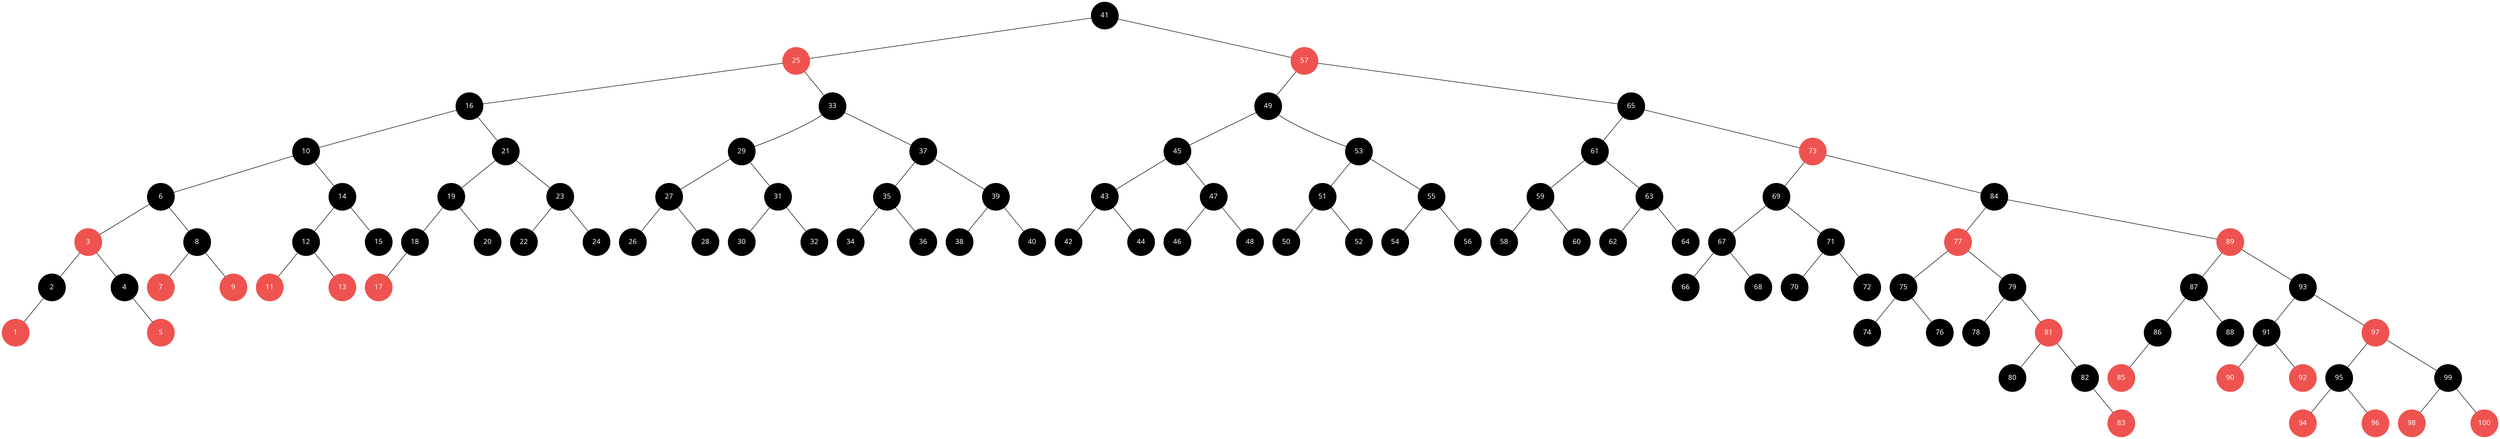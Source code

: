 digraph {
	graph [fontname=InputMono]
	node [shape=circle]
	node [style=filled]
	node [color=black]
	node [fixedsize=true]
	node [height=0.75]
	node [width=0.75]
	node [fontcolor=white]
	node [fontname=InputMono]
	edge [arrowhead=none]
	edge [style=filled]
	edge [weight=10]
	edge [color=black]
	node [color=black]
	41
	edge [weight=10]
	edge [color=black]
	node [color="#ef5350"]
	25
		41 -> 25
	edge [weight=100]
	edge [color=white]
	node [color=white]
	"[41"
		41 -> "[41"
	edge [weight=10]
	edge [color=black]
	node [color="#ef5350"]
	57
		41 -> 57
	edge [weight=10]
	edge [color=black]
	node [color=black]
	49
		57 -> 49
	edge [weight=100]
	edge [color=white]
	node [color=white]
	"[57"
		57 -> "[57"
	edge [weight=10]
	edge [color=black]
	node [color=black]
	65
		57 -> 65
	edge [weight=10]
	edge [color=black]
	node [color=black]
	61
		65 -> 61
	edge [weight=100]
	edge [color=white]
	node [color=white]
	"[65"
		65 -> "[65"
	edge [weight=10]
	edge [color=black]
	node [color="#ef5350"]
	73
		65 -> 73
	edge [weight=10]
	edge [color=black]
	node [color=black]
	69
		73 -> 69
	edge [weight=100]
	edge [color=white]
	node [color=white]
	"[73"
		73 -> "[73"
	edge [weight=10]
	edge [color=black]
	node [color=black]
	84
		73 -> 84
	edge [weight=10]
	edge [color=black]
	node [color="#ef5350"]
	77
		84 -> 77
	edge [weight=100]
	edge [color=white]
	node [color=white]
	"[84"
		84 -> "[84"
	edge [weight=10]
	edge [color=black]
	node [color="#ef5350"]
	89
		84 -> 89
	edge [weight=10]
	edge [color=black]
	node [color=black]
	87
		89 -> 87
	edge [weight=100]
	edge [color=white]
	node [color=white]
	"[89"
		89 -> "[89"
	edge [weight=10]
	edge [color=black]
	node [color=black]
	93
		89 -> 93
	edge [weight=10]
	edge [color=black]
	node [color=black]
	91
		93 -> 91
	edge [weight=100]
	edge [color=white]
	node [color=white]
	"[93"
		93 -> "[93"
	edge [weight=10]
	edge [color=black]
	node [color="#ef5350"]
	97
		93 -> 97
	edge [weight=10]
	edge [color=black]
	node [color=black]
	95
		97 -> 95
	edge [weight=100]
	edge [color=white]
	node [color=white]
	"[97"
		97 -> "[97"
	edge [weight=10]
	edge [color=black]
	node [color=black]
	99
		97 -> 99
	edge [weight=10]
	edge [color=black]
	node [color="#ef5350"]
	98
		99 -> 98
	edge [weight=100]
	edge [color=white]
	node [color=white]
	"[99"
		99 -> "[99"
	edge [weight=10]
	edge [color=black]
	node [color="#ef5350"]
	100
		99 -> 100
	edge [weight=10]
	edge [color=black]
	node [color="#ef5350"]
	94
		95 -> 94
	edge [weight=100]
	edge [color=white]
	node [color=white]
	"[95"
		95 -> "[95"
	edge [weight=10]
	edge [color=black]
	node [color="#ef5350"]
	96
		95 -> 96
	edge [weight=10]
	edge [color=black]
	node [color="#ef5350"]
	90
		91 -> 90
	edge [weight=100]
	edge [color=white]
	node [color=white]
	"[91"
		91 -> "[91"
	edge [weight=10]
	edge [color=black]
	node [color="#ef5350"]
	92
		91 -> 92
	edge [weight=10]
	edge [color=black]
	node [color=black]
	86
		87 -> 86
	edge [weight=100]
	edge [color=white]
	node [color=white]
	"[87"
		87 -> "[87"
	edge [weight=10]
	edge [color=black]
	node [color=black]
	88
		87 -> 88
	edge [weight=10]
	edge [color=black]
	node [color="#ef5350"]
	85
		86 -> 85
	edge [weight=100]
	edge [color=white]
	node [color=white]
	"]86"
		86 -> "]86"
	edge [weight=10]
	edge [color=black]
	node [color=black]
	75
		77 -> 75
	edge [weight=100]
	edge [color=white]
	node [color=white]
	"[77"
		77 -> "[77"
	edge [weight=10]
	edge [color=black]
	node [color=black]
	79
		77 -> 79
	edge [weight=10]
	edge [color=black]
	node [color=black]
	78
		79 -> 78
	edge [weight=100]
	edge [color=white]
	node [color=white]
	"[79"
		79 -> "[79"
	edge [weight=10]
	edge [color=black]
	node [color="#ef5350"]
	81
		79 -> 81
	edge [weight=10]
	edge [color=black]
	node [color=black]
	80
		81 -> 80
	edge [weight=100]
	edge [color=white]
	node [color=white]
	"[81"
		81 -> "[81"
	edge [weight=10]
	edge [color=black]
	node [color=black]
	82
		81 -> 82
	edge [weight=100]
	edge [color=white]
	node [color=white]
	"|82"
		82 -> "|82"
	edge [weight=10]
	edge [color=black]
	node [color="#ef5350"]
	83
		82 -> 83
	edge [weight=10]
	edge [color=black]
	node [color=black]
	74
		75 -> 74
	edge [weight=100]
	edge [color=white]
	node [color=white]
	"[75"
		75 -> "[75"
	edge [weight=10]
	edge [color=black]
	node [color=black]
	76
		75 -> 76
	edge [weight=10]
	edge [color=black]
	node [color=black]
	67
		69 -> 67
	edge [weight=100]
	edge [color=white]
	node [color=white]
	"[69"
		69 -> "[69"
	edge [weight=10]
	edge [color=black]
	node [color=black]
	71
		69 -> 71
	edge [weight=10]
	edge [color=black]
	node [color=black]
	70
		71 -> 70
	edge [weight=100]
	edge [color=white]
	node [color=white]
	"[71"
		71 -> "[71"
	edge [weight=10]
	edge [color=black]
	node [color=black]
	72
		71 -> 72
	edge [weight=10]
	edge [color=black]
	node [color=black]
	66
		67 -> 66
	edge [weight=100]
	edge [color=white]
	node [color=white]
	"[67"
		67 -> "[67"
	edge [weight=10]
	edge [color=black]
	node [color=black]
	68
		67 -> 68
	edge [weight=10]
	edge [color=black]
	node [color=black]
	59
		61 -> 59
	edge [weight=100]
	edge [color=white]
	node [color=white]
	"[61"
		61 -> "[61"
	edge [weight=10]
	edge [color=black]
	node [color=black]
	63
		61 -> 63
	edge [weight=10]
	edge [color=black]
	node [color=black]
	62
		63 -> 62
	edge [weight=100]
	edge [color=white]
	node [color=white]
	"[63"
		63 -> "[63"
	edge [weight=10]
	edge [color=black]
	node [color=black]
	64
		63 -> 64
	edge [weight=10]
	edge [color=black]
	node [color=black]
	58
		59 -> 58
	edge [weight=100]
	edge [color=white]
	node [color=white]
	"[59"
		59 -> "[59"
	edge [weight=10]
	edge [color=black]
	node [color=black]
	60
		59 -> 60
	edge [weight=10]
	edge [color=black]
	node [color=black]
	45
		49 -> 45
	edge [weight=100]
	edge [color=white]
	node [color=white]
	"[49"
		49 -> "[49"
	edge [weight=10]
	edge [color=black]
	node [color=black]
	53
		49 -> 53
	edge [weight=10]
	edge [color=black]
	node [color=black]
	51
		53 -> 51
	edge [weight=100]
	edge [color=white]
	node [color=white]
	"[53"
		53 -> "[53"
	edge [weight=10]
	edge [color=black]
	node [color=black]
	55
		53 -> 55
	edge [weight=10]
	edge [color=black]
	node [color=black]
	54
		55 -> 54
	edge [weight=100]
	edge [color=white]
	node [color=white]
	"[55"
		55 -> "[55"
	edge [weight=10]
	edge [color=black]
	node [color=black]
	56
		55 -> 56
	edge [weight=10]
	edge [color=black]
	node [color=black]
	50
		51 -> 50
	edge [weight=100]
	edge [color=white]
	node [color=white]
	"[51"
		51 -> "[51"
	edge [weight=10]
	edge [color=black]
	node [color=black]
	52
		51 -> 52
	edge [weight=10]
	edge [color=black]
	node [color=black]
	43
		45 -> 43
	edge [weight=100]
	edge [color=white]
	node [color=white]
	"[45"
		45 -> "[45"
	edge [weight=10]
	edge [color=black]
	node [color=black]
	47
		45 -> 47
	edge [weight=10]
	edge [color=black]
	node [color=black]
	46
		47 -> 46
	edge [weight=100]
	edge [color=white]
	node [color=white]
	"[47"
		47 -> "[47"
	edge [weight=10]
	edge [color=black]
	node [color=black]
	48
		47 -> 48
	edge [weight=10]
	edge [color=black]
	node [color=black]
	42
		43 -> 42
	edge [weight=100]
	edge [color=white]
	node [color=white]
	"[43"
		43 -> "[43"
	edge [weight=10]
	edge [color=black]
	node [color=black]
	44
		43 -> 44
	edge [weight=10]
	edge [color=black]
	node [color=black]
	16
		25 -> 16
	edge [weight=100]
	edge [color=white]
	node [color=white]
	"[25"
		25 -> "[25"
	edge [weight=10]
	edge [color=black]
	node [color=black]
	33
		25 -> 33
	edge [weight=10]
	edge [color=black]
	node [color=black]
	29
		33 -> 29
	edge [weight=100]
	edge [color=white]
	node [color=white]
	"[33"
		33 -> "[33"
	edge [weight=10]
	edge [color=black]
	node [color=black]
	37
		33 -> 37
	edge [weight=10]
	edge [color=black]
	node [color=black]
	35
		37 -> 35
	edge [weight=100]
	edge [color=white]
	node [color=white]
	"[37"
		37 -> "[37"
	edge [weight=10]
	edge [color=black]
	node [color=black]
	39
		37 -> 39
	edge [weight=10]
	edge [color=black]
	node [color=black]
	38
		39 -> 38
	edge [weight=100]
	edge [color=white]
	node [color=white]
	"[39"
		39 -> "[39"
	edge [weight=10]
	edge [color=black]
	node [color=black]
	40
		39 -> 40
	edge [weight=10]
	edge [color=black]
	node [color=black]
	34
		35 -> 34
	edge [weight=100]
	edge [color=white]
	node [color=white]
	"[35"
		35 -> "[35"
	edge [weight=10]
	edge [color=black]
	node [color=black]
	36
		35 -> 36
	edge [weight=10]
	edge [color=black]
	node [color=black]
	27
		29 -> 27
	edge [weight=100]
	edge [color=white]
	node [color=white]
	"[29"
		29 -> "[29"
	edge [weight=10]
	edge [color=black]
	node [color=black]
	31
		29 -> 31
	edge [weight=10]
	edge [color=black]
	node [color=black]
	30
		31 -> 30
	edge [weight=100]
	edge [color=white]
	node [color=white]
	"[31"
		31 -> "[31"
	edge [weight=10]
	edge [color=black]
	node [color=black]
	32
		31 -> 32
	edge [weight=10]
	edge [color=black]
	node [color=black]
	26
		27 -> 26
	edge [weight=100]
	edge [color=white]
	node [color=white]
	"[27"
		27 -> "[27"
	edge [weight=10]
	edge [color=black]
	node [color=black]
	28
		27 -> 28
	edge [weight=10]
	edge [color=black]
	node [color=black]
	10
		16 -> 10
	edge [weight=100]
	edge [color=white]
	node [color=white]
	"[16"
		16 -> "[16"
	edge [weight=10]
	edge [color=black]
	node [color=black]
	21
		16 -> 21
	edge [weight=10]
	edge [color=black]
	node [color=black]
	19
		21 -> 19
	edge [weight=100]
	edge [color=white]
	node [color=white]
	"[21"
		21 -> "[21"
	edge [weight=10]
	edge [color=black]
	node [color=black]
	23
		21 -> 23
	edge [weight=10]
	edge [color=black]
	node [color=black]
	22
		23 -> 22
	edge [weight=100]
	edge [color=white]
	node [color=white]
	"[23"
		23 -> "[23"
	edge [weight=10]
	edge [color=black]
	node [color=black]
	24
		23 -> 24
	edge [weight=10]
	edge [color=black]
	node [color=black]
	18
		19 -> 18
	edge [weight=100]
	edge [color=white]
	node [color=white]
	"[19"
		19 -> "[19"
	edge [weight=10]
	edge [color=black]
	node [color=black]
	20
		19 -> 20
	edge [weight=10]
	edge [color=black]
	node [color="#ef5350"]
	17
		18 -> 17
	edge [weight=100]
	edge [color=white]
	node [color=white]
	"]18"
		18 -> "]18"
	edge [weight=10]
	edge [color=black]
	node [color=black]
	6
		10 -> 6
	edge [weight=100]
	edge [color=white]
	node [color=white]
	"[10"
		10 -> "[10"
	edge [weight=10]
	edge [color=black]
	node [color=black]
	14
		10 -> 14
	edge [weight=10]
	edge [color=black]
	node [color=black]
	12
		14 -> 12
	edge [weight=100]
	edge [color=white]
	node [color=white]
	"[14"
		14 -> "[14"
	edge [weight=10]
	edge [color=black]
	node [color=black]
	15
		14 -> 15
	edge [weight=10]
	edge [color=black]
	node [color="#ef5350"]
	11
		12 -> 11
	edge [weight=100]
	edge [color=white]
	node [color=white]
	"[12"
		12 -> "[12"
	edge [weight=10]
	edge [color=black]
	node [color="#ef5350"]
	13
		12 -> 13
	edge [weight=10]
	edge [color=black]
	node [color="#ef5350"]
	3
		6 -> 3
	edge [weight=100]
	edge [color=white]
	node [color=white]
	"[6"
		6 -> "[6"
	edge [weight=10]
	edge [color=black]
	node [color=black]
	8
		6 -> 8
	edge [weight=10]
	edge [color=black]
	node [color="#ef5350"]
	7
		8 -> 7
	edge [weight=100]
	edge [color=white]
	node [color=white]
	"[8"
		8 -> "[8"
	edge [weight=10]
	edge [color=black]
	node [color="#ef5350"]
	9
		8 -> 9
	edge [weight=10]
	edge [color=black]
	node [color=black]
	2
		3 -> 2
	edge [weight=100]
	edge [color=white]
	node [color=white]
	"[3"
		3 -> "[3"
	edge [weight=10]
	edge [color=black]
	node [color=black]
	4
		3 -> 4
	edge [weight=100]
	edge [color=white]
	node [color=white]
	"|4"
		4 -> "|4"
	edge [weight=10]
	edge [color=black]
	node [color="#ef5350"]
	5
		4 -> 5
	edge [weight=10]
	edge [color=black]
	node [color="#ef5350"]
	1
		2 -> 1
	edge [weight=100]
	edge [color=white]
	node [color=white]
	"]2"
		2 -> "]2"
}